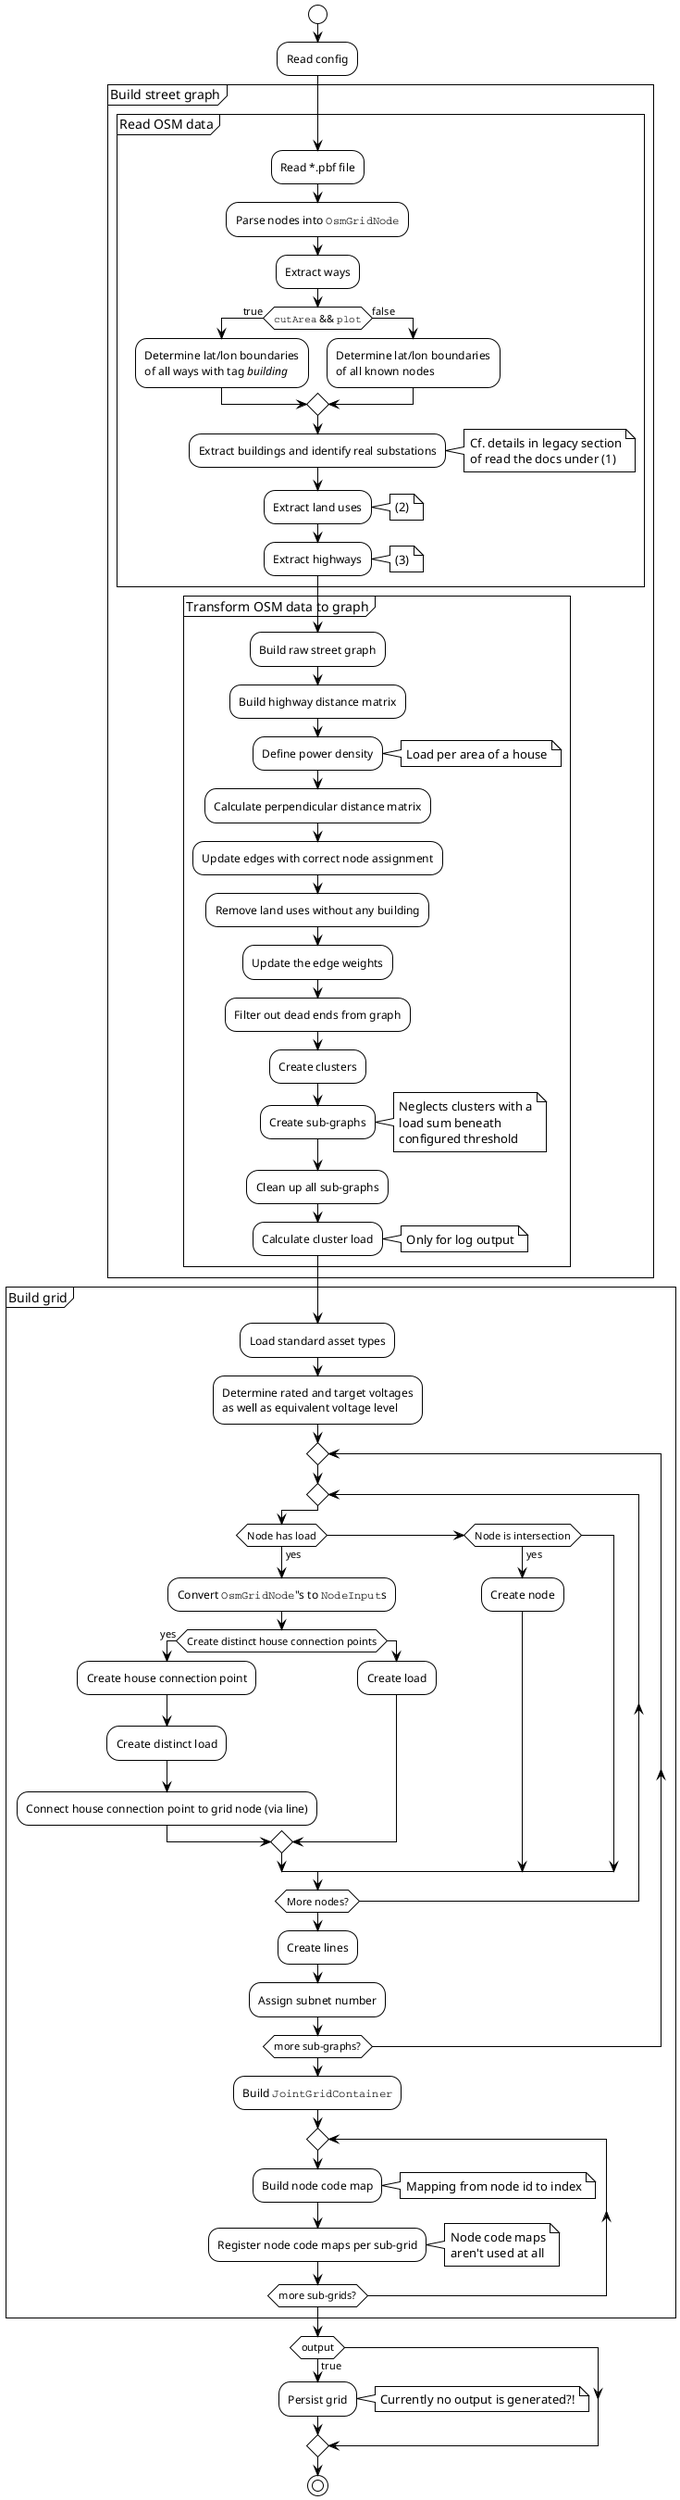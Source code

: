 @startuml
'https://plantuml.com/activity-diagram-beta
!theme plain

start
:Read config;
partition "Build street graph" {
  partition "Read OSM data" {
    :Read *.pbf file;
    :Parse nodes into ""OsmGridNode"";
    :Extract ways;
    if (""cutArea"" && ""plot"") then (true)
      :Determine lat/lon boundaries\nof all ways with tag //building//;
    else (false)
      :Determine lat/lon boundaries\nof all known nodes;
    endif
    :Extract buildings and identify real substations;
    note right: Cf. details in legacy section\nof read the docs under (1)
    :Extract land uses;
    note right: (2)
    :Extract highways;
    note right: (3)
  }
  partition "Transform OSM data to graph" {
    :Build raw street graph;
    :Build highway distance matrix;
    :Define power density;
    note right: Load per area of a house
    :Calculate perpendicular distance matrix;
    :Update edges with correct node assignment;
    :Remove land uses without any building;
    :Update the edge weights;
    :Filter out dead ends from graph;
    :Create clusters;
    :Create sub-graphs;
    note right: Neglects clusters with a\nload sum beneath\nconfigured threshold
    :Clean up all sub-graphs;
    :Calculate cluster load;
    note right: Only for log output
  }
}
partition "Build grid" {
  :Load standard asset types;
  :Determine rated and target voltages\nas well as equivalent voltage level;
  repeat
    repeat
      if (Node has load) then (yes)
        :Convert ""OsmGridNode"""s to ""NodeInput""s;
        if (Create distinct house connection points) then (yes)
          :Create house connection point;
          :Create distinct load;
          :Connect house connection point to grid node (via line);
        else
          :Create load;
        endif
      else if (Node is intersection) then (yes)
        :Create node;
      endif
    repeat while (More nodes?)
    :Create lines;
    :Assign subnet number;
  repeat while (more sub-graphs?)
  :Build ""JointGridContainer"";
  repeat
    :Build node code map;
    note right: Mapping from node id to index
    :Register node code maps per sub-grid;
    note right: Node code maps\naren't used at all
  repeat while (more sub-grids?)
}
if (output) then (true)
  :Persist grid;
  note right: Currently no output is generated?!
endif
stop

@enduml

